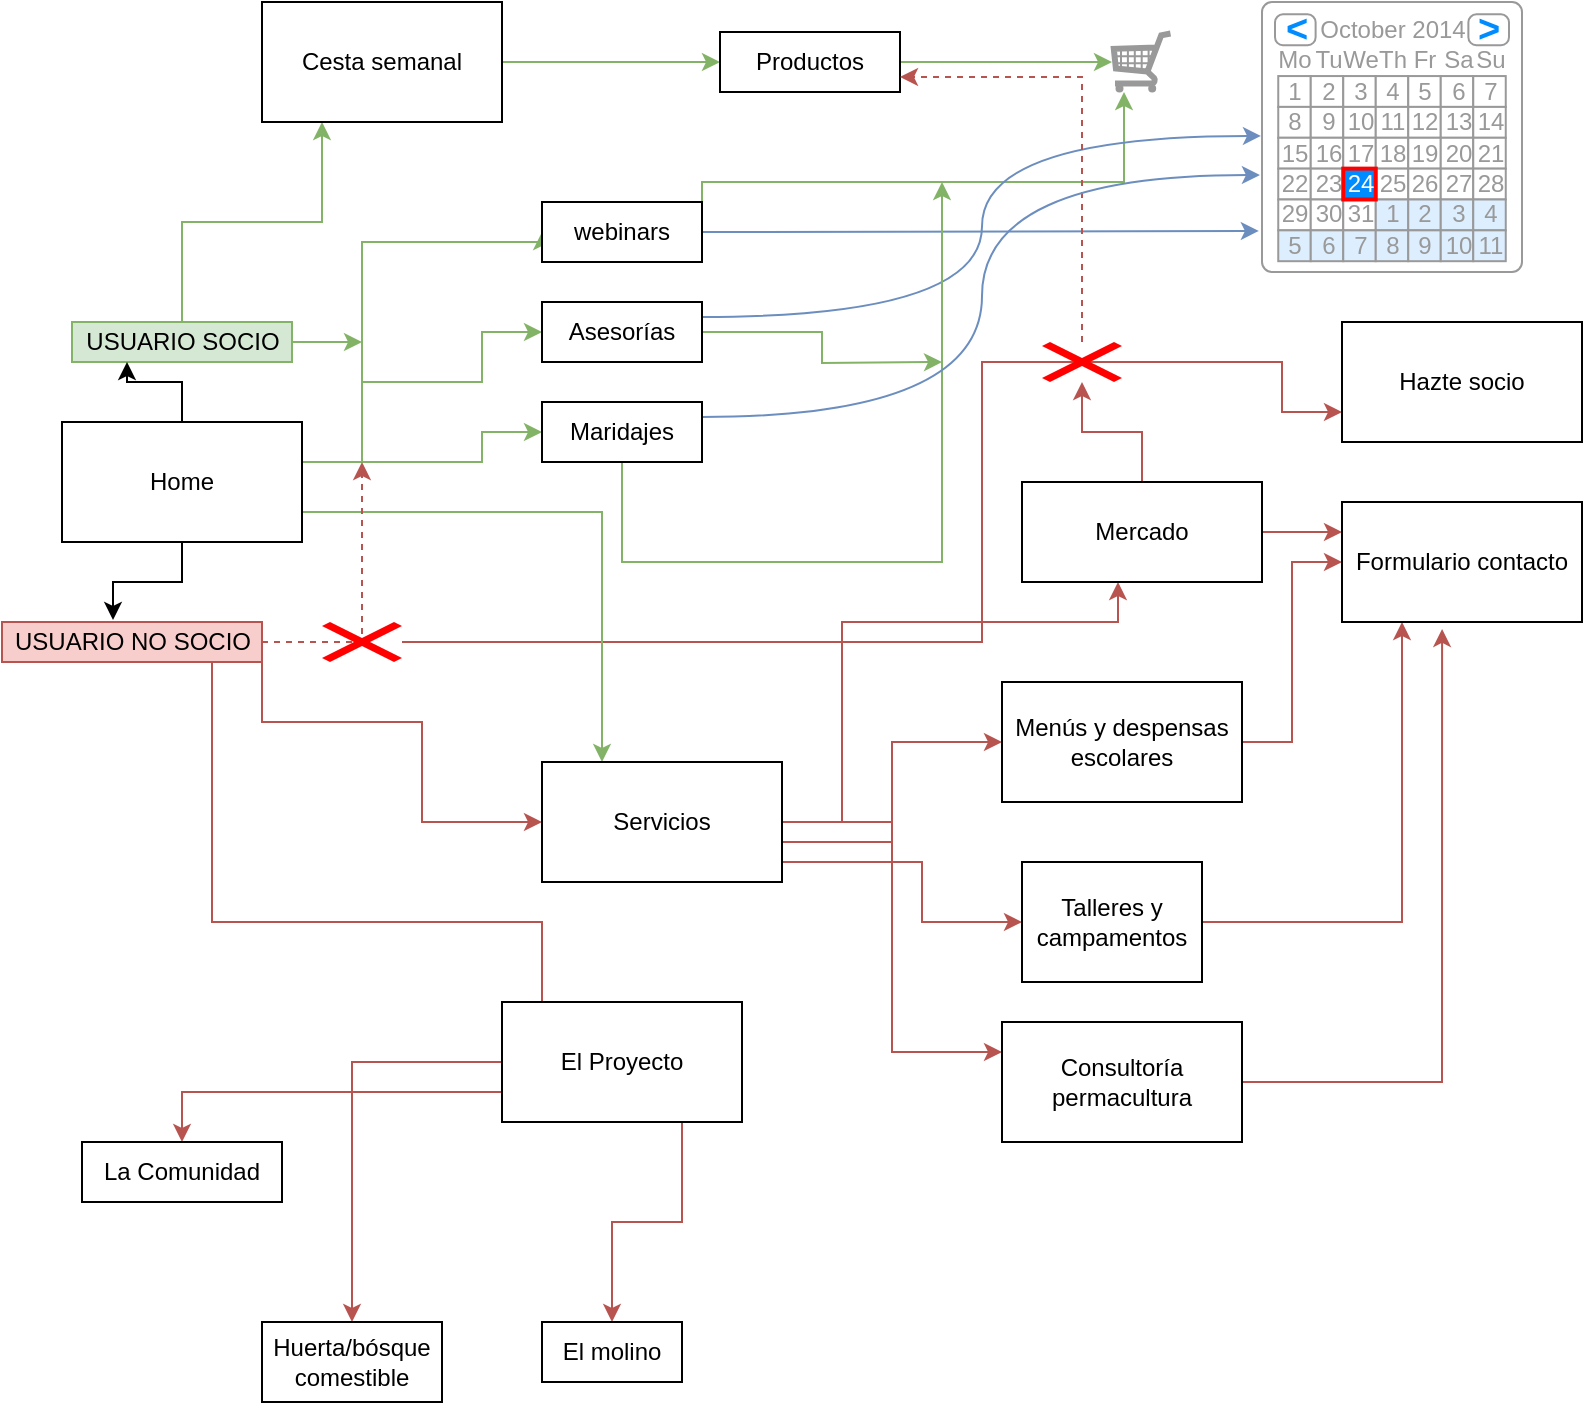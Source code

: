 <mxfile version="13.7.9" type="github">
  <diagram id="L02AoMZ-FtlAwHA16ISg" name="Page-1">
    <mxGraphModel dx="1422" dy="835" grid="1" gridSize="10" guides="1" tooltips="1" connect="1" arrows="1" fold="1" page="1" pageScale="1" pageWidth="827" pageHeight="1169" math="0" shadow="0">
      <root>
        <mxCell id="0" />
        <mxCell id="1" parent="0" />
        <mxCell id="3yHeGJEqTzaflIRRjii3-123" style="edgeStyle=orthogonalEdgeStyle;rounded=0;orthogonalLoop=1;jettySize=auto;html=1;entryX=0;entryY=0.75;entryDx=0;entryDy=0;fillColor=#f8cecc;strokeColor=#b85450;" edge="1" parent="1" source="3yHeGJEqTzaflIRRjii3-122" target="3yHeGJEqTzaflIRRjii3-61">
          <mxGeometry relative="1" as="geometry">
            <Array as="points">
              <mxPoint x="500" y="350" />
              <mxPoint x="500" y="210" />
              <mxPoint x="650" y="210" />
              <mxPoint x="650" y="235" />
            </Array>
          </mxGeometry>
        </mxCell>
        <mxCell id="3yHeGJEqTzaflIRRjii3-2" style="edgeStyle=orthogonalEdgeStyle;rounded=0;orthogonalLoop=1;jettySize=auto;html=1;entryX=0.25;entryY=1;entryDx=0;entryDy=0;fillColor=#d5e8d4;strokeColor=#82b366;" edge="1" parent="1" source="3yHeGJEqTzaflIRRjii3-4" target="3yHeGJEqTzaflIRRjii3-3">
          <mxGeometry relative="1" as="geometry">
            <mxPoint x="210" y="270" as="targetPoint" />
          </mxGeometry>
        </mxCell>
        <mxCell id="3yHeGJEqTzaflIRRjii3-7" style="edgeStyle=orthogonalEdgeStyle;rounded=0;orthogonalLoop=1;jettySize=auto;html=1;exitX=0.5;exitY=1;exitDx=0;exitDy=0;entryX=0.427;entryY=-0.05;entryDx=0;entryDy=0;entryPerimeter=0;" edge="1" parent="1" source="3yHeGJEqTzaflIRRjii3-1" target="3yHeGJEqTzaflIRRjii3-6">
          <mxGeometry relative="1" as="geometry" />
        </mxCell>
        <mxCell id="3yHeGJEqTzaflIRRjii3-21" style="edgeStyle=orthogonalEdgeStyle;rounded=0;orthogonalLoop=1;jettySize=auto;html=1;exitX=1;exitY=0;exitDx=0;exitDy=0;entryX=0;entryY=0.5;entryDx=0;entryDy=0;fillColor=#d5e8d4;strokeColor=#82b366;" edge="1" parent="1" source="3yHeGJEqTzaflIRRjii3-1" target="3yHeGJEqTzaflIRRjii3-13">
          <mxGeometry relative="1" as="geometry">
            <Array as="points">
              <mxPoint x="160" y="260" />
              <mxPoint x="190" y="260" />
              <mxPoint x="190" y="150" />
            </Array>
          </mxGeometry>
        </mxCell>
        <mxCell id="3yHeGJEqTzaflIRRjii3-22" style="edgeStyle=orthogonalEdgeStyle;rounded=0;orthogonalLoop=1;jettySize=auto;html=1;exitX=1;exitY=0.5;exitDx=0;exitDy=0;entryX=0;entryY=0.5;entryDx=0;entryDy=0;fillColor=#d5e8d4;strokeColor=#82b366;" edge="1" parent="1" source="3yHeGJEqTzaflIRRjii3-1" target="3yHeGJEqTzaflIRRjii3-14">
          <mxGeometry relative="1" as="geometry">
            <Array as="points">
              <mxPoint x="160" y="260" />
              <mxPoint x="190" y="260" />
              <mxPoint x="190" y="220" />
              <mxPoint x="250" y="220" />
              <mxPoint x="250" y="195" />
            </Array>
          </mxGeometry>
        </mxCell>
        <mxCell id="3yHeGJEqTzaflIRRjii3-27" style="edgeStyle=orthogonalEdgeStyle;rounded=0;orthogonalLoop=1;jettySize=auto;html=1;exitX=1;exitY=0.5;exitDx=0;exitDy=0;entryX=0;entryY=0.5;entryDx=0;entryDy=0;fillColor=#d5e8d4;strokeColor=#82b366;" edge="1" parent="1" source="3yHeGJEqTzaflIRRjii3-1" target="3yHeGJEqTzaflIRRjii3-26">
          <mxGeometry relative="1" as="geometry">
            <Array as="points">
              <mxPoint x="160" y="260" />
              <mxPoint x="250" y="260" />
              <mxPoint x="250" y="245" />
            </Array>
          </mxGeometry>
        </mxCell>
        <mxCell id="3yHeGJEqTzaflIRRjii3-132" style="edgeStyle=orthogonalEdgeStyle;rounded=0;orthogonalLoop=1;jettySize=auto;html=1;exitX=1;exitY=0.75;exitDx=0;exitDy=0;entryX=0.25;entryY=0;entryDx=0;entryDy=0;fillColor=#d5e8d4;strokeColor=#82b366;" edge="1" parent="1" source="3yHeGJEqTzaflIRRjii3-1" target="3yHeGJEqTzaflIRRjii3-12">
          <mxGeometry relative="1" as="geometry" />
        </mxCell>
        <mxCell id="3yHeGJEqTzaflIRRjii3-1" value="Home" style="rounded=0;whiteSpace=wrap;html=1;" vertex="1" parent="1">
          <mxGeometry x="40" y="240" width="120" height="60" as="geometry" />
        </mxCell>
        <mxCell id="3yHeGJEqTzaflIRRjii3-10" style="edgeStyle=orthogonalEdgeStyle;rounded=0;orthogonalLoop=1;jettySize=auto;html=1;exitX=1;exitY=0.5;exitDx=0;exitDy=0;fillColor=#d5e8d4;strokeColor=#82b366;" edge="1" parent="1" source="3yHeGJEqTzaflIRRjii3-3" target="3yHeGJEqTzaflIRRjii3-11">
          <mxGeometry relative="1" as="geometry">
            <mxPoint x="310" y="60" as="targetPoint" />
          </mxGeometry>
        </mxCell>
        <mxCell id="3yHeGJEqTzaflIRRjii3-3" value="Cesta semanal" style="rounded=0;whiteSpace=wrap;html=1;" vertex="1" parent="1">
          <mxGeometry x="140" y="30" width="120" height="60" as="geometry" />
        </mxCell>
        <mxCell id="3yHeGJEqTzaflIRRjii3-42" style="edgeStyle=orthogonalEdgeStyle;rounded=0;orthogonalLoop=1;jettySize=auto;html=1;fillColor=#d5e8d4;strokeColor=#82b366;" edge="1" parent="1" source="3yHeGJEqTzaflIRRjii3-4">
          <mxGeometry relative="1" as="geometry">
            <mxPoint x="190" y="200" as="targetPoint" />
          </mxGeometry>
        </mxCell>
        <mxCell id="3yHeGJEqTzaflIRRjii3-4" value="USUARIO SOCIO" style="text;html=1;resizable=0;autosize=1;align=center;verticalAlign=middle;points=[];fillColor=#d5e8d4;strokeColor=#82b366;rounded=0;" vertex="1" parent="1">
          <mxGeometry x="45" y="190" width="110" height="20" as="geometry" />
        </mxCell>
        <mxCell id="3yHeGJEqTzaflIRRjii3-5" style="edgeStyle=orthogonalEdgeStyle;rounded=0;orthogonalLoop=1;jettySize=auto;html=1;entryX=0.25;entryY=1;entryDx=0;entryDy=0;" edge="1" parent="1" source="3yHeGJEqTzaflIRRjii3-1" target="3yHeGJEqTzaflIRRjii3-4">
          <mxGeometry relative="1" as="geometry">
            <mxPoint x="170" y="90" as="targetPoint" />
            <mxPoint x="100" y="240" as="sourcePoint" />
          </mxGeometry>
        </mxCell>
        <mxCell id="3yHeGJEqTzaflIRRjii3-16" style="edgeStyle=orthogonalEdgeStyle;rounded=0;orthogonalLoop=1;jettySize=auto;html=1;entryX=0;entryY=0.5;entryDx=0;entryDy=0;fillColor=#f8cecc;strokeColor=#b85450;" edge="1" parent="1" source="3yHeGJEqTzaflIRRjii3-6" target="3yHeGJEqTzaflIRRjii3-12">
          <mxGeometry relative="1" as="geometry">
            <Array as="points">
              <mxPoint x="140" y="390" />
              <mxPoint x="220" y="390" />
              <mxPoint x="220" y="440" />
            </Array>
          </mxGeometry>
        </mxCell>
        <mxCell id="3yHeGJEqTzaflIRRjii3-17" style="edgeStyle=orthogonalEdgeStyle;rounded=0;orthogonalLoop=1;jettySize=auto;html=1;entryX=0;entryY=0.5;entryDx=0;entryDy=0;fillColor=#f8cecc;strokeColor=#b85450;" edge="1" parent="1" source="3yHeGJEqTzaflIRRjii3-6" target="3yHeGJEqTzaflIRRjii3-15">
          <mxGeometry relative="1" as="geometry">
            <Array as="points">
              <mxPoint x="115" y="490" />
              <mxPoint x="280" y="490" />
              <mxPoint x="280" y="560" />
            </Array>
          </mxGeometry>
        </mxCell>
        <mxCell id="3yHeGJEqTzaflIRRjii3-121" style="edgeStyle=orthogonalEdgeStyle;rounded=0;orthogonalLoop=1;jettySize=auto;html=1;fillColor=#f8cecc;strokeColor=#b85450;dashed=1;" edge="1" parent="1" source="3yHeGJEqTzaflIRRjii3-6">
          <mxGeometry relative="1" as="geometry">
            <mxPoint x="190" y="260" as="targetPoint" />
            <Array as="points">
              <mxPoint x="190" y="350" />
            </Array>
          </mxGeometry>
        </mxCell>
        <mxCell id="3yHeGJEqTzaflIRRjii3-6" value="USUARIO NO SOCIO" style="text;html=1;resizable=0;autosize=1;align=center;verticalAlign=middle;points=[];fillColor=#f8cecc;strokeColor=#b85450;rounded=0;" vertex="1" parent="1">
          <mxGeometry x="10" y="340" width="130" height="20" as="geometry" />
        </mxCell>
        <mxCell id="3yHeGJEqTzaflIRRjii3-57" style="edgeStyle=orthogonalEdgeStyle;rounded=0;orthogonalLoop=1;jettySize=auto;html=1;exitX=1;exitY=0.5;exitDx=0;exitDy=0;fillColor=#d5e8d4;strokeColor=#82b366;" edge="1" parent="1" source="3yHeGJEqTzaflIRRjii3-11" target="3yHeGJEqTzaflIRRjii3-56">
          <mxGeometry relative="1" as="geometry" />
        </mxCell>
        <mxCell id="3yHeGJEqTzaflIRRjii3-11" value="Productos" style="rounded=0;whiteSpace=wrap;html=1;" vertex="1" parent="1">
          <mxGeometry x="369" y="45" width="90" height="30" as="geometry" />
        </mxCell>
        <mxCell id="3yHeGJEqTzaflIRRjii3-25" style="edgeStyle=orthogonalEdgeStyle;rounded=0;orthogonalLoop=1;jettySize=auto;html=1;exitX=0.75;exitY=0;exitDx=0;exitDy=0;fillColor=#f8cecc;strokeColor=#b85450;entryX=0.4;entryY=1;entryDx=0;entryDy=0;entryPerimeter=0;" edge="1" parent="1" source="3yHeGJEqTzaflIRRjii3-12" target="3yHeGJEqTzaflIRRjii3-23">
          <mxGeometry relative="1" as="geometry">
            <mxPoint x="570" y="340" as="targetPoint" />
            <Array as="points">
              <mxPoint x="370" y="440" />
              <mxPoint x="430" y="440" />
              <mxPoint x="430" y="340" />
              <mxPoint x="568" y="340" />
            </Array>
          </mxGeometry>
        </mxCell>
        <mxCell id="3yHeGJEqTzaflIRRjii3-30" style="edgeStyle=orthogonalEdgeStyle;rounded=0;orthogonalLoop=1;jettySize=auto;html=1;exitX=1;exitY=0.5;exitDx=0;exitDy=0;entryX=0;entryY=0.5;entryDx=0;entryDy=0;fillColor=#f8cecc;strokeColor=#b85450;" edge="1" parent="1" source="3yHeGJEqTzaflIRRjii3-12" target="3yHeGJEqTzaflIRRjii3-29">
          <mxGeometry relative="1" as="geometry">
            <Array as="points">
              <mxPoint x="390" y="450" />
              <mxPoint x="455" y="450" />
              <mxPoint x="455" y="400" />
            </Array>
          </mxGeometry>
        </mxCell>
        <mxCell id="3yHeGJEqTzaflIRRjii3-32" style="edgeStyle=orthogonalEdgeStyle;rounded=0;orthogonalLoop=1;jettySize=auto;html=1;exitX=1;exitY=0.75;exitDx=0;exitDy=0;entryX=0;entryY=0.5;entryDx=0;entryDy=0;fillColor=#f8cecc;strokeColor=#b85450;" edge="1" parent="1" source="3yHeGJEqTzaflIRRjii3-12" target="3yHeGJEqTzaflIRRjii3-31">
          <mxGeometry relative="1" as="geometry">
            <Array as="points">
              <mxPoint x="390" y="460" />
              <mxPoint x="470" y="460" />
              <mxPoint x="470" y="500" />
            </Array>
          </mxGeometry>
        </mxCell>
        <mxCell id="3yHeGJEqTzaflIRRjii3-35" style="edgeStyle=orthogonalEdgeStyle;rounded=0;orthogonalLoop=1;jettySize=auto;html=1;exitX=1;exitY=0.5;exitDx=0;exitDy=0;entryX=0;entryY=0.25;entryDx=0;entryDy=0;fillColor=#f8cecc;strokeColor=#b85450;" edge="1" parent="1" source="3yHeGJEqTzaflIRRjii3-12" target="3yHeGJEqTzaflIRRjii3-33">
          <mxGeometry relative="1" as="geometry">
            <mxPoint x="518" y="470" as="targetPoint" />
            <mxPoint x="398" y="470" as="sourcePoint" />
          </mxGeometry>
        </mxCell>
        <mxCell id="3yHeGJEqTzaflIRRjii3-12" value="Servicios" style="rounded=0;whiteSpace=wrap;html=1;" vertex="1" parent="1">
          <mxGeometry x="280" y="410" width="120" height="60" as="geometry" />
        </mxCell>
        <mxCell id="3yHeGJEqTzaflIRRjii3-58" style="edgeStyle=orthogonalEdgeStyle;rounded=0;orthogonalLoop=1;jettySize=auto;html=1;exitX=1;exitY=0.5;exitDx=0;exitDy=0;entryX=0.2;entryY=1;entryDx=0;entryDy=0;entryPerimeter=0;fillColor=#d5e8d4;strokeColor=#82b366;" edge="1" parent="1" source="3yHeGJEqTzaflIRRjii3-13" target="3yHeGJEqTzaflIRRjii3-56">
          <mxGeometry relative="1" as="geometry">
            <mxPoint x="540" y="70" as="targetPoint" />
            <Array as="points">
              <mxPoint x="400" y="120" />
              <mxPoint x="590" y="120" />
            </Array>
          </mxGeometry>
        </mxCell>
        <mxCell id="3yHeGJEqTzaflIRRjii3-128" style="edgeStyle=orthogonalEdgeStyle;curved=1;rounded=0;orthogonalLoop=1;jettySize=auto;html=1;exitX=1;exitY=0.5;exitDx=0;exitDy=0;entryX=-0.012;entryY=0.848;entryDx=0;entryDy=0;entryPerimeter=0;fillColor=#dae8fc;strokeColor=#6c8ebf;" edge="1" parent="1" source="3yHeGJEqTzaflIRRjii3-13" target="3yHeGJEqTzaflIRRjii3-62">
          <mxGeometry relative="1" as="geometry" />
        </mxCell>
        <mxCell id="3yHeGJEqTzaflIRRjii3-13" value="webinars" style="rounded=0;whiteSpace=wrap;html=1;" vertex="1" parent="1">
          <mxGeometry x="280" y="130" width="80" height="30" as="geometry" />
        </mxCell>
        <mxCell id="3yHeGJEqTzaflIRRjii3-120" style="edgeStyle=orthogonalEdgeStyle;rounded=0;orthogonalLoop=1;jettySize=auto;html=1;exitX=1;exitY=0.5;exitDx=0;exitDy=0;fillColor=#d5e8d4;strokeColor=#82b366;" edge="1" parent="1" source="3yHeGJEqTzaflIRRjii3-14">
          <mxGeometry relative="1" as="geometry">
            <mxPoint x="480" y="210" as="targetPoint" />
          </mxGeometry>
        </mxCell>
        <mxCell id="3yHeGJEqTzaflIRRjii3-129" style="edgeStyle=orthogonalEdgeStyle;curved=1;rounded=0;orthogonalLoop=1;jettySize=auto;html=1;exitX=1;exitY=0.25;exitDx=0;exitDy=0;entryX=-0.004;entryY=0.496;entryDx=0;entryDy=0;entryPerimeter=0;fillColor=#dae8fc;strokeColor=#6c8ebf;" edge="1" parent="1" source="3yHeGJEqTzaflIRRjii3-14" target="3yHeGJEqTzaflIRRjii3-62">
          <mxGeometry relative="1" as="geometry" />
        </mxCell>
        <mxCell id="3yHeGJEqTzaflIRRjii3-14" value="Asesorías" style="rounded=0;whiteSpace=wrap;html=1;" vertex="1" parent="1">
          <mxGeometry x="280" y="180" width="80" height="30" as="geometry" />
        </mxCell>
        <mxCell id="3yHeGJEqTzaflIRRjii3-37" style="edgeStyle=orthogonalEdgeStyle;rounded=0;orthogonalLoop=1;jettySize=auto;html=1;exitX=0;exitY=0.75;exitDx=0;exitDy=0;entryX=0.5;entryY=0;entryDx=0;entryDy=0;fillColor=#f8cecc;strokeColor=#b85450;" edge="1" parent="1" source="3yHeGJEqTzaflIRRjii3-15" target="3yHeGJEqTzaflIRRjii3-36">
          <mxGeometry relative="1" as="geometry" />
        </mxCell>
        <mxCell id="3yHeGJEqTzaflIRRjii3-39" style="edgeStyle=orthogonalEdgeStyle;rounded=0;orthogonalLoop=1;jettySize=auto;html=1;fillColor=#f8cecc;strokeColor=#b85450;" edge="1" parent="1" source="3yHeGJEqTzaflIRRjii3-15" target="3yHeGJEqTzaflIRRjii3-38">
          <mxGeometry relative="1" as="geometry" />
        </mxCell>
        <mxCell id="3yHeGJEqTzaflIRRjii3-41" style="edgeStyle=orthogonalEdgeStyle;rounded=0;orthogonalLoop=1;jettySize=auto;html=1;exitX=0.75;exitY=1;exitDx=0;exitDy=0;entryX=0.5;entryY=0;entryDx=0;entryDy=0;fillColor=#f8cecc;strokeColor=#b85450;" edge="1" parent="1" source="3yHeGJEqTzaflIRRjii3-15" target="3yHeGJEqTzaflIRRjii3-40">
          <mxGeometry relative="1" as="geometry" />
        </mxCell>
        <mxCell id="3yHeGJEqTzaflIRRjii3-15" value="El Proyecto" style="rounded=0;whiteSpace=wrap;html=1;" vertex="1" parent="1">
          <mxGeometry x="260" y="530" width="120" height="60" as="geometry" />
        </mxCell>
        <mxCell id="3yHeGJEqTzaflIRRjii3-24" style="edgeStyle=orthogonalEdgeStyle;rounded=0;orthogonalLoop=1;jettySize=auto;html=1;exitX=0.5;exitY=0;exitDx=0;exitDy=0;entryX=1;entryY=0.75;entryDx=0;entryDy=0;fillColor=#f8cecc;strokeColor=#b85450;dashed=1;" edge="1" parent="1" source="3yHeGJEqTzaflIRRjii3-115" target="3yHeGJEqTzaflIRRjii3-11">
          <mxGeometry relative="1" as="geometry">
            <mxPoint x="560" y="140" as="targetPoint" />
            <Array as="points" />
          </mxGeometry>
        </mxCell>
        <mxCell id="3yHeGJEqTzaflIRRjii3-44" style="edgeStyle=orthogonalEdgeStyle;rounded=0;orthogonalLoop=1;jettySize=auto;html=1;exitX=1;exitY=0.5;exitDx=0;exitDy=0;entryX=0;entryY=0.25;entryDx=0;entryDy=0;fillColor=#f8cecc;strokeColor=#b85450;" edge="1" parent="1" source="3yHeGJEqTzaflIRRjii3-23" target="3yHeGJEqTzaflIRRjii3-43">
          <mxGeometry relative="1" as="geometry" />
        </mxCell>
        <mxCell id="3yHeGJEqTzaflIRRjii3-118" style="edgeStyle=orthogonalEdgeStyle;rounded=0;orthogonalLoop=1;jettySize=auto;html=1;fillColor=#f8cecc;strokeColor=#b85450;" edge="1" parent="1" source="3yHeGJEqTzaflIRRjii3-23" target="3yHeGJEqTzaflIRRjii3-115">
          <mxGeometry relative="1" as="geometry" />
        </mxCell>
        <mxCell id="3yHeGJEqTzaflIRRjii3-23" value="Mercado" style="rounded=0;whiteSpace=wrap;html=1;" vertex="1" parent="1">
          <mxGeometry x="520" y="270" width="120" height="50" as="geometry" />
        </mxCell>
        <mxCell id="3yHeGJEqTzaflIRRjii3-119" style="edgeStyle=orthogonalEdgeStyle;rounded=0;orthogonalLoop=1;jettySize=auto;html=1;fillColor=#d5e8d4;strokeColor=#82b366;" edge="1" parent="1" source="3yHeGJEqTzaflIRRjii3-26">
          <mxGeometry relative="1" as="geometry">
            <mxPoint x="480" y="120" as="targetPoint" />
            <Array as="points">
              <mxPoint x="480" y="310" />
            </Array>
          </mxGeometry>
        </mxCell>
        <mxCell id="3yHeGJEqTzaflIRRjii3-130" style="edgeStyle=orthogonalEdgeStyle;curved=1;rounded=0;orthogonalLoop=1;jettySize=auto;html=1;exitX=1;exitY=0.25;exitDx=0;exitDy=0;entryX=-0.008;entryY=0.641;entryDx=0;entryDy=0;entryPerimeter=0;fillColor=#dae8fc;strokeColor=#6c8ebf;" edge="1" parent="1" source="3yHeGJEqTzaflIRRjii3-26" target="3yHeGJEqTzaflIRRjii3-62">
          <mxGeometry relative="1" as="geometry" />
        </mxCell>
        <mxCell id="3yHeGJEqTzaflIRRjii3-26" value="Maridajes" style="rounded=0;whiteSpace=wrap;html=1;" vertex="1" parent="1">
          <mxGeometry x="280" y="230" width="80" height="30" as="geometry" />
        </mxCell>
        <mxCell id="3yHeGJEqTzaflIRRjii3-45" style="edgeStyle=orthogonalEdgeStyle;rounded=0;orthogonalLoop=1;jettySize=auto;html=1;exitX=1;exitY=0.5;exitDx=0;exitDy=0;entryX=0;entryY=0.5;entryDx=0;entryDy=0;fillColor=#f8cecc;strokeColor=#b85450;" edge="1" parent="1" source="3yHeGJEqTzaflIRRjii3-29" target="3yHeGJEqTzaflIRRjii3-43">
          <mxGeometry relative="1" as="geometry" />
        </mxCell>
        <mxCell id="3yHeGJEqTzaflIRRjii3-29" value="Menús y despensas escolares" style="rounded=0;whiteSpace=wrap;html=1;" vertex="1" parent="1">
          <mxGeometry x="510" y="370" width="120" height="60" as="geometry" />
        </mxCell>
        <mxCell id="3yHeGJEqTzaflIRRjii3-46" style="edgeStyle=orthogonalEdgeStyle;rounded=0;orthogonalLoop=1;jettySize=auto;html=1;exitX=1;exitY=0.5;exitDx=0;exitDy=0;entryX=0.25;entryY=1;entryDx=0;entryDy=0;fillColor=#f8cecc;strokeColor=#b85450;" edge="1" parent="1" source="3yHeGJEqTzaflIRRjii3-31" target="3yHeGJEqTzaflIRRjii3-43">
          <mxGeometry relative="1" as="geometry" />
        </mxCell>
        <mxCell id="3yHeGJEqTzaflIRRjii3-31" value="Talleres y campamentos" style="rounded=0;whiteSpace=wrap;html=1;" vertex="1" parent="1">
          <mxGeometry x="520" y="460" width="90" height="60" as="geometry" />
        </mxCell>
        <mxCell id="3yHeGJEqTzaflIRRjii3-47" style="edgeStyle=orthogonalEdgeStyle;rounded=0;orthogonalLoop=1;jettySize=auto;html=1;entryX=0.417;entryY=1.058;entryDx=0;entryDy=0;entryPerimeter=0;fillColor=#f8cecc;strokeColor=#b85450;" edge="1" parent="1" source="3yHeGJEqTzaflIRRjii3-33" target="3yHeGJEqTzaflIRRjii3-43">
          <mxGeometry relative="1" as="geometry" />
        </mxCell>
        <mxCell id="3yHeGJEqTzaflIRRjii3-33" value="Consultoría permacultura" style="rounded=0;whiteSpace=wrap;html=1;" vertex="1" parent="1">
          <mxGeometry x="510" y="540" width="120" height="60" as="geometry" />
        </mxCell>
        <mxCell id="3yHeGJEqTzaflIRRjii3-36" value="La Comunidad" style="rounded=0;whiteSpace=wrap;html=1;" vertex="1" parent="1">
          <mxGeometry x="50" y="600" width="100" height="30" as="geometry" />
        </mxCell>
        <mxCell id="3yHeGJEqTzaflIRRjii3-38" value="Huerta/bósque comestible" style="rounded=0;whiteSpace=wrap;html=1;" vertex="1" parent="1">
          <mxGeometry x="140" y="690" width="90" height="40" as="geometry" />
        </mxCell>
        <mxCell id="3yHeGJEqTzaflIRRjii3-40" value="El molino" style="rounded=0;whiteSpace=wrap;html=1;" vertex="1" parent="1">
          <mxGeometry x="280" y="690" width="70" height="30" as="geometry" />
        </mxCell>
        <mxCell id="3yHeGJEqTzaflIRRjii3-43" value="Formulario contacto" style="rounded=0;whiteSpace=wrap;html=1;" vertex="1" parent="1">
          <mxGeometry x="680" y="280" width="120" height="60" as="geometry" />
        </mxCell>
        <mxCell id="3yHeGJEqTzaflIRRjii3-56" value="" style="verticalLabelPosition=bottom;shadow=0;dashed=0;align=center;html=1;verticalAlign=top;strokeWidth=1;shape=mxgraph.mockup.misc.shoppingCart;strokeColor=#999999;" vertex="1" parent="1">
          <mxGeometry x="565" y="45" width="30" height="30" as="geometry" />
        </mxCell>
        <mxCell id="3yHeGJEqTzaflIRRjii3-61" value="Hazte socio" style="rounded=0;whiteSpace=wrap;html=1;" vertex="1" parent="1">
          <mxGeometry x="680" y="190" width="120" height="60" as="geometry" />
        </mxCell>
        <mxCell id="3yHeGJEqTzaflIRRjii3-62" value="" style="strokeWidth=1;shadow=0;dashed=0;align=center;html=1;shape=mxgraph.mockup.forms.rrect;rSize=5;strokeColor=#999999;fillColor=#ffffff;" vertex="1" parent="1">
          <mxGeometry x="640" y="30" width="130" height="135" as="geometry" />
        </mxCell>
        <mxCell id="3yHeGJEqTzaflIRRjii3-63" value="October 2014" style="strokeWidth=1;shadow=0;dashed=0;align=center;html=1;shape=mxgraph.mockup.forms.anchor;fontColor=#999999;" vertex="1" parent="3yHeGJEqTzaflIRRjii3-62">
          <mxGeometry x="24.375" y="6.171" width="81.25" height="15.429" as="geometry" />
        </mxCell>
        <mxCell id="3yHeGJEqTzaflIRRjii3-64" value="&lt;" style="strokeWidth=1;shadow=0;dashed=0;align=center;html=1;shape=mxgraph.mockup.forms.rrect;rSize=4;strokeColor=#999999;fontColor=#008cff;fontSize=19;fontStyle=1;" vertex="1" parent="3yHeGJEqTzaflIRRjii3-62">
          <mxGeometry x="6.5" y="6.171" width="20.312" height="15.429" as="geometry" />
        </mxCell>
        <mxCell id="3yHeGJEqTzaflIRRjii3-65" value="&gt;" style="strokeWidth=1;shadow=0;dashed=0;align=center;html=1;shape=mxgraph.mockup.forms.rrect;rSize=4;strokeColor=#999999;fontColor=#008cff;fontSize=19;fontStyle=1;" vertex="1" parent="3yHeGJEqTzaflIRRjii3-62">
          <mxGeometry x="103.188" y="6.171" width="20.312" height="15.429" as="geometry" />
        </mxCell>
        <mxCell id="3yHeGJEqTzaflIRRjii3-66" value="Mo" style="strokeWidth=1;shadow=0;dashed=0;align=center;html=1;shape=mxgraph.mockup.forms.anchor;fontColor=#999999;" vertex="1" parent="3yHeGJEqTzaflIRRjii3-62">
          <mxGeometry x="8.125" y="21.6" width="16.25" height="15.429" as="geometry" />
        </mxCell>
        <mxCell id="3yHeGJEqTzaflIRRjii3-67" value="Tu" style="strokeWidth=1;shadow=0;dashed=0;align=center;html=1;shape=mxgraph.mockup.forms.anchor;fontColor=#999999;" vertex="1" parent="3yHeGJEqTzaflIRRjii3-62">
          <mxGeometry x="24.375" y="21.6" width="16.25" height="15.429" as="geometry" />
        </mxCell>
        <mxCell id="3yHeGJEqTzaflIRRjii3-68" value="We" style="strokeWidth=1;shadow=0;dashed=0;align=center;html=1;shape=mxgraph.mockup.forms.anchor;fontColor=#999999;" vertex="1" parent="3yHeGJEqTzaflIRRjii3-62">
          <mxGeometry x="40.625" y="21.6" width="16.25" height="15.429" as="geometry" />
        </mxCell>
        <mxCell id="3yHeGJEqTzaflIRRjii3-69" value="Th" style="strokeWidth=1;shadow=0;dashed=0;align=center;html=1;shape=mxgraph.mockup.forms.anchor;fontColor=#999999;" vertex="1" parent="3yHeGJEqTzaflIRRjii3-62">
          <mxGeometry x="56.875" y="21.6" width="16.25" height="15.429" as="geometry" />
        </mxCell>
        <mxCell id="3yHeGJEqTzaflIRRjii3-70" value="Fr" style="strokeWidth=1;shadow=0;dashed=0;align=center;html=1;shape=mxgraph.mockup.forms.anchor;fontColor=#999999;" vertex="1" parent="3yHeGJEqTzaflIRRjii3-62">
          <mxGeometry x="73.125" y="21.6" width="16.25" height="15.429" as="geometry" />
        </mxCell>
        <mxCell id="3yHeGJEqTzaflIRRjii3-71" value="Sa" style="strokeWidth=1;shadow=0;dashed=0;align=center;html=1;shape=mxgraph.mockup.forms.anchor;fontColor=#999999;" vertex="1" parent="3yHeGJEqTzaflIRRjii3-62">
          <mxGeometry x="89.375" y="21.6" width="16.25" height="15.429" as="geometry" />
        </mxCell>
        <mxCell id="3yHeGJEqTzaflIRRjii3-72" value="Su" style="strokeWidth=1;shadow=0;dashed=0;align=center;html=1;shape=mxgraph.mockup.forms.anchor;fontColor=#999999;" vertex="1" parent="3yHeGJEqTzaflIRRjii3-62">
          <mxGeometry x="105.625" y="21.6" width="16.25" height="15.429" as="geometry" />
        </mxCell>
        <mxCell id="3yHeGJEqTzaflIRRjii3-73" value="1" style="strokeWidth=1;shadow=0;dashed=0;align=center;html=1;shape=mxgraph.mockup.forms.rrect;rSize=0;strokeColor=#999999;fontColor=#999999;" vertex="1" parent="3yHeGJEqTzaflIRRjii3-62">
          <mxGeometry x="8.125" y="37.029" width="16.25" height="15.429" as="geometry" />
        </mxCell>
        <mxCell id="3yHeGJEqTzaflIRRjii3-74" value="2" style="strokeWidth=1;shadow=0;dashed=0;align=center;html=1;shape=mxgraph.mockup.forms.rrect;rSize=0;strokeColor=#999999;fontColor=#999999;" vertex="1" parent="3yHeGJEqTzaflIRRjii3-62">
          <mxGeometry x="24.375" y="37.029" width="16.25" height="15.429" as="geometry" />
        </mxCell>
        <mxCell id="3yHeGJEqTzaflIRRjii3-75" value="3" style="strokeWidth=1;shadow=0;dashed=0;align=center;html=1;shape=mxgraph.mockup.forms.rrect;rSize=0;strokeColor=#999999;fontColor=#999999;" vertex="1" parent="3yHeGJEqTzaflIRRjii3-62">
          <mxGeometry x="40.625" y="37.029" width="16.25" height="15.429" as="geometry" />
        </mxCell>
        <mxCell id="3yHeGJEqTzaflIRRjii3-76" value="4" style="strokeWidth=1;shadow=0;dashed=0;align=center;html=1;shape=mxgraph.mockup.forms.rrect;rSize=0;strokeColor=#999999;fontColor=#999999;" vertex="1" parent="3yHeGJEqTzaflIRRjii3-62">
          <mxGeometry x="56.875" y="37.029" width="16.25" height="15.429" as="geometry" />
        </mxCell>
        <mxCell id="3yHeGJEqTzaflIRRjii3-77" value="5" style="strokeWidth=1;shadow=0;dashed=0;align=center;html=1;shape=mxgraph.mockup.forms.rrect;rSize=0;strokeColor=#999999;fontColor=#999999;" vertex="1" parent="3yHeGJEqTzaflIRRjii3-62">
          <mxGeometry x="73.125" y="37.029" width="16.25" height="15.429" as="geometry" />
        </mxCell>
        <mxCell id="3yHeGJEqTzaflIRRjii3-78" value="6" style="strokeWidth=1;shadow=0;dashed=0;align=center;html=1;shape=mxgraph.mockup.forms.rrect;rSize=0;strokeColor=#999999;fontColor=#999999;" vertex="1" parent="3yHeGJEqTzaflIRRjii3-62">
          <mxGeometry x="89.375" y="37.029" width="16.25" height="15.429" as="geometry" />
        </mxCell>
        <mxCell id="3yHeGJEqTzaflIRRjii3-79" value="7" style="strokeWidth=1;shadow=0;dashed=0;align=center;html=1;shape=mxgraph.mockup.forms.rrect;rSize=0;strokeColor=#999999;fontColor=#999999;" vertex="1" parent="3yHeGJEqTzaflIRRjii3-62">
          <mxGeometry x="105.625" y="37.029" width="16.25" height="15.429" as="geometry" />
        </mxCell>
        <mxCell id="3yHeGJEqTzaflIRRjii3-80" value="8" style="strokeWidth=1;shadow=0;dashed=0;align=center;html=1;shape=mxgraph.mockup.forms.rrect;rSize=0;strokeColor=#999999;fontColor=#999999;" vertex="1" parent="3yHeGJEqTzaflIRRjii3-62">
          <mxGeometry x="8.125" y="52.457" width="16.25" height="15.429" as="geometry" />
        </mxCell>
        <mxCell id="3yHeGJEqTzaflIRRjii3-81" value="9" style="strokeWidth=1;shadow=0;dashed=0;align=center;html=1;shape=mxgraph.mockup.forms.rrect;rSize=0;strokeColor=#999999;fontColor=#999999;" vertex="1" parent="3yHeGJEqTzaflIRRjii3-62">
          <mxGeometry x="24.375" y="52.457" width="16.25" height="15.429" as="geometry" />
        </mxCell>
        <mxCell id="3yHeGJEqTzaflIRRjii3-82" value="10" style="strokeWidth=1;shadow=0;dashed=0;align=center;html=1;shape=mxgraph.mockup.forms.rrect;rSize=0;strokeColor=#999999;fontColor=#999999;" vertex="1" parent="3yHeGJEqTzaflIRRjii3-62">
          <mxGeometry x="40.625" y="52.457" width="16.25" height="15.429" as="geometry" />
        </mxCell>
        <mxCell id="3yHeGJEqTzaflIRRjii3-83" value="11" style="strokeWidth=1;shadow=0;dashed=0;align=center;html=1;shape=mxgraph.mockup.forms.rrect;rSize=0;strokeColor=#999999;fontColor=#999999;" vertex="1" parent="3yHeGJEqTzaflIRRjii3-62">
          <mxGeometry x="56.875" y="52.457" width="16.25" height="15.429" as="geometry" />
        </mxCell>
        <mxCell id="3yHeGJEqTzaflIRRjii3-84" value="12" style="strokeWidth=1;shadow=0;dashed=0;align=center;html=1;shape=mxgraph.mockup.forms.rrect;rSize=0;strokeColor=#999999;fontColor=#999999;" vertex="1" parent="3yHeGJEqTzaflIRRjii3-62">
          <mxGeometry x="73.125" y="52.457" width="16.25" height="15.429" as="geometry" />
        </mxCell>
        <mxCell id="3yHeGJEqTzaflIRRjii3-85" value="13" style="strokeWidth=1;shadow=0;dashed=0;align=center;html=1;shape=mxgraph.mockup.forms.rrect;rSize=0;strokeColor=#999999;fontColor=#999999;" vertex="1" parent="3yHeGJEqTzaflIRRjii3-62">
          <mxGeometry x="89.375" y="52.457" width="16.25" height="15.429" as="geometry" />
        </mxCell>
        <mxCell id="3yHeGJEqTzaflIRRjii3-86" value="14" style="strokeWidth=1;shadow=0;dashed=0;align=center;html=1;shape=mxgraph.mockup.forms.rrect;rSize=0;strokeColor=#999999;fontColor=#999999;" vertex="1" parent="3yHeGJEqTzaflIRRjii3-62">
          <mxGeometry x="105.625" y="52.457" width="16.25" height="15.429" as="geometry" />
        </mxCell>
        <mxCell id="3yHeGJEqTzaflIRRjii3-87" value="15" style="strokeWidth=1;shadow=0;dashed=0;align=center;html=1;shape=mxgraph.mockup.forms.rrect;rSize=0;strokeColor=#999999;fontColor=#999999;" vertex="1" parent="3yHeGJEqTzaflIRRjii3-62">
          <mxGeometry x="8.125" y="67.886" width="16.25" height="15.429" as="geometry" />
        </mxCell>
        <mxCell id="3yHeGJEqTzaflIRRjii3-88" value="16" style="strokeWidth=1;shadow=0;dashed=0;align=center;html=1;shape=mxgraph.mockup.forms.rrect;rSize=0;strokeColor=#999999;fontColor=#999999;" vertex="1" parent="3yHeGJEqTzaflIRRjii3-62">
          <mxGeometry x="24.375" y="67.886" width="16.25" height="15.429" as="geometry" />
        </mxCell>
        <mxCell id="3yHeGJEqTzaflIRRjii3-89" value="17" style="strokeWidth=1;shadow=0;dashed=0;align=center;html=1;shape=mxgraph.mockup.forms.rrect;rSize=0;strokeColor=#999999;fontColor=#999999;" vertex="1" parent="3yHeGJEqTzaflIRRjii3-62">
          <mxGeometry x="40.625" y="67.886" width="16.25" height="15.429" as="geometry" />
        </mxCell>
        <mxCell id="3yHeGJEqTzaflIRRjii3-90" value="18" style="strokeWidth=1;shadow=0;dashed=0;align=center;html=1;shape=mxgraph.mockup.forms.rrect;rSize=0;strokeColor=#999999;fontColor=#999999;" vertex="1" parent="3yHeGJEqTzaflIRRjii3-62">
          <mxGeometry x="56.875" y="67.886" width="16.25" height="15.429" as="geometry" />
        </mxCell>
        <mxCell id="3yHeGJEqTzaflIRRjii3-91" value="19" style="strokeWidth=1;shadow=0;dashed=0;align=center;html=1;shape=mxgraph.mockup.forms.rrect;rSize=0;strokeColor=#999999;fontColor=#999999;" vertex="1" parent="3yHeGJEqTzaflIRRjii3-62">
          <mxGeometry x="73.125" y="67.886" width="16.25" height="15.429" as="geometry" />
        </mxCell>
        <mxCell id="3yHeGJEqTzaflIRRjii3-92" value="20" style="strokeWidth=1;shadow=0;dashed=0;align=center;html=1;shape=mxgraph.mockup.forms.rrect;rSize=0;strokeColor=#999999;fontColor=#999999;" vertex="1" parent="3yHeGJEqTzaflIRRjii3-62">
          <mxGeometry x="89.375" y="67.886" width="16.25" height="15.429" as="geometry" />
        </mxCell>
        <mxCell id="3yHeGJEqTzaflIRRjii3-93" value="21" style="strokeWidth=1;shadow=0;dashed=0;align=center;html=1;shape=mxgraph.mockup.forms.rrect;rSize=0;strokeColor=#999999;fontColor=#999999;" vertex="1" parent="3yHeGJEqTzaflIRRjii3-62">
          <mxGeometry x="105.625" y="67.886" width="16.25" height="15.429" as="geometry" />
        </mxCell>
        <mxCell id="3yHeGJEqTzaflIRRjii3-94" value="22" style="strokeWidth=1;shadow=0;dashed=0;align=center;html=1;shape=mxgraph.mockup.forms.rrect;rSize=0;strokeColor=#999999;fontColor=#999999;" vertex="1" parent="3yHeGJEqTzaflIRRjii3-62">
          <mxGeometry x="8.125" y="83.314" width="16.25" height="15.429" as="geometry" />
        </mxCell>
        <mxCell id="3yHeGJEqTzaflIRRjii3-95" value="23" style="strokeWidth=1;shadow=0;dashed=0;align=center;html=1;shape=mxgraph.mockup.forms.rrect;rSize=0;strokeColor=#999999;fontColor=#999999;" vertex="1" parent="3yHeGJEqTzaflIRRjii3-62">
          <mxGeometry x="24.375" y="83.314" width="16.25" height="15.429" as="geometry" />
        </mxCell>
        <mxCell id="3yHeGJEqTzaflIRRjii3-96" value="25" style="strokeWidth=1;shadow=0;dashed=0;align=center;html=1;shape=mxgraph.mockup.forms.rrect;rSize=0;strokeColor=#999999;fontColor=#999999;" vertex="1" parent="3yHeGJEqTzaflIRRjii3-62">
          <mxGeometry x="56.875" y="83.314" width="16.25" height="15.429" as="geometry" />
        </mxCell>
        <mxCell id="3yHeGJEqTzaflIRRjii3-97" value="26" style="strokeWidth=1;shadow=0;dashed=0;align=center;html=1;shape=mxgraph.mockup.forms.rrect;rSize=0;strokeColor=#999999;fontColor=#999999;" vertex="1" parent="3yHeGJEqTzaflIRRjii3-62">
          <mxGeometry x="73.125" y="83.314" width="16.25" height="15.429" as="geometry" />
        </mxCell>
        <mxCell id="3yHeGJEqTzaflIRRjii3-98" value="27" style="strokeWidth=1;shadow=0;dashed=0;align=center;html=1;shape=mxgraph.mockup.forms.rrect;rSize=0;strokeColor=#999999;fontColor=#999999;" vertex="1" parent="3yHeGJEqTzaflIRRjii3-62">
          <mxGeometry x="89.375" y="83.314" width="16.25" height="15.429" as="geometry" />
        </mxCell>
        <mxCell id="3yHeGJEqTzaflIRRjii3-99" value="28" style="strokeWidth=1;shadow=0;dashed=0;align=center;html=1;shape=mxgraph.mockup.forms.rrect;rSize=0;strokeColor=#999999;fontColor=#999999;" vertex="1" parent="3yHeGJEqTzaflIRRjii3-62">
          <mxGeometry x="105.625" y="83.314" width="16.25" height="15.429" as="geometry" />
        </mxCell>
        <mxCell id="3yHeGJEqTzaflIRRjii3-100" value="29" style="strokeWidth=1;shadow=0;dashed=0;align=center;html=1;shape=mxgraph.mockup.forms.rrect;rSize=0;strokeColor=#999999;fontColor=#999999;" vertex="1" parent="3yHeGJEqTzaflIRRjii3-62">
          <mxGeometry x="8.125" y="98.743" width="16.25" height="15.429" as="geometry" />
        </mxCell>
        <mxCell id="3yHeGJEqTzaflIRRjii3-101" value="30" style="strokeWidth=1;shadow=0;dashed=0;align=center;html=1;shape=mxgraph.mockup.forms.rrect;rSize=0;strokeColor=#999999;fontColor=#999999;" vertex="1" parent="3yHeGJEqTzaflIRRjii3-62">
          <mxGeometry x="24.375" y="98.743" width="16.25" height="15.429" as="geometry" />
        </mxCell>
        <mxCell id="3yHeGJEqTzaflIRRjii3-102" value="31" style="strokeWidth=1;shadow=0;dashed=0;align=center;html=1;shape=mxgraph.mockup.forms.rrect;rSize=0;strokeColor=#999999;fontColor=#999999;" vertex="1" parent="3yHeGJEqTzaflIRRjii3-62">
          <mxGeometry x="40.625" y="98.743" width="16.25" height="15.429" as="geometry" />
        </mxCell>
        <mxCell id="3yHeGJEqTzaflIRRjii3-103" value="1" style="strokeWidth=1;shadow=0;dashed=0;align=center;html=1;shape=mxgraph.mockup.forms.rrect;rSize=0;strokeColor=#999999;fontColor=#999999;fillColor=#ddeeff;" vertex="1" parent="3yHeGJEqTzaflIRRjii3-62">
          <mxGeometry x="56.875" y="98.743" width="16.25" height="15.429" as="geometry" />
        </mxCell>
        <mxCell id="3yHeGJEqTzaflIRRjii3-104" value="2" style="strokeWidth=1;shadow=0;dashed=0;align=center;html=1;shape=mxgraph.mockup.forms.rrect;rSize=0;strokeColor=#999999;fontColor=#999999;fillColor=#ddeeff;" vertex="1" parent="3yHeGJEqTzaflIRRjii3-62">
          <mxGeometry x="73.125" y="98.743" width="16.25" height="15.429" as="geometry" />
        </mxCell>
        <mxCell id="3yHeGJEqTzaflIRRjii3-105" value="3" style="strokeWidth=1;shadow=0;dashed=0;align=center;html=1;shape=mxgraph.mockup.forms.rrect;rSize=0;strokeColor=#999999;fontColor=#999999;fillColor=#ddeeff;" vertex="1" parent="3yHeGJEqTzaflIRRjii3-62">
          <mxGeometry x="89.375" y="98.743" width="16.25" height="15.429" as="geometry" />
        </mxCell>
        <mxCell id="3yHeGJEqTzaflIRRjii3-106" value="4" style="strokeWidth=1;shadow=0;dashed=0;align=center;html=1;shape=mxgraph.mockup.forms.rrect;rSize=0;strokeColor=#999999;fontColor=#999999;fillColor=#ddeeff;" vertex="1" parent="3yHeGJEqTzaflIRRjii3-62">
          <mxGeometry x="105.625" y="98.743" width="16.25" height="15.429" as="geometry" />
        </mxCell>
        <mxCell id="3yHeGJEqTzaflIRRjii3-107" value="5" style="strokeWidth=1;shadow=0;dashed=0;align=center;html=1;shape=mxgraph.mockup.forms.rrect;rSize=0;strokeColor=#999999;fontColor=#999999;fillColor=#ddeeff;" vertex="1" parent="3yHeGJEqTzaflIRRjii3-62">
          <mxGeometry x="8.125" y="114.171" width="16.25" height="15.429" as="geometry" />
        </mxCell>
        <mxCell id="3yHeGJEqTzaflIRRjii3-108" value="6" style="strokeWidth=1;shadow=0;dashed=0;align=center;html=1;shape=mxgraph.mockup.forms.rrect;rSize=0;strokeColor=#999999;fontColor=#999999;fillColor=#ddeeff;" vertex="1" parent="3yHeGJEqTzaflIRRjii3-62">
          <mxGeometry x="24.375" y="114.171" width="16.25" height="15.429" as="geometry" />
        </mxCell>
        <mxCell id="3yHeGJEqTzaflIRRjii3-109" value="7" style="strokeWidth=1;shadow=0;dashed=0;align=center;html=1;shape=mxgraph.mockup.forms.rrect;rSize=0;strokeColor=#999999;fontColor=#999999;fillColor=#ddeeff;" vertex="1" parent="3yHeGJEqTzaflIRRjii3-62">
          <mxGeometry x="40.625" y="114.171" width="16.25" height="15.429" as="geometry" />
        </mxCell>
        <mxCell id="3yHeGJEqTzaflIRRjii3-110" value="8" style="strokeWidth=1;shadow=0;dashed=0;align=center;html=1;shape=mxgraph.mockup.forms.rrect;rSize=0;strokeColor=#999999;fontColor=#999999;fillColor=#ddeeff;" vertex="1" parent="3yHeGJEqTzaflIRRjii3-62">
          <mxGeometry x="56.875" y="114.171" width="16.25" height="15.429" as="geometry" />
        </mxCell>
        <mxCell id="3yHeGJEqTzaflIRRjii3-111" value="9" style="strokeWidth=1;shadow=0;dashed=0;align=center;html=1;shape=mxgraph.mockup.forms.rrect;rSize=0;strokeColor=#999999;fontColor=#999999;fillColor=#ddeeff;" vertex="1" parent="3yHeGJEqTzaflIRRjii3-62">
          <mxGeometry x="73.125" y="114.171" width="16.25" height="15.429" as="geometry" />
        </mxCell>
        <mxCell id="3yHeGJEqTzaflIRRjii3-112" value="10" style="strokeWidth=1;shadow=0;dashed=0;align=center;html=1;shape=mxgraph.mockup.forms.rrect;rSize=0;strokeColor=#999999;fontColor=#999999;fillColor=#ddeeff;" vertex="1" parent="3yHeGJEqTzaflIRRjii3-62">
          <mxGeometry x="89.375" y="114.171" width="16.25" height="15.429" as="geometry" />
        </mxCell>
        <mxCell id="3yHeGJEqTzaflIRRjii3-113" value="11" style="strokeWidth=1;shadow=0;dashed=0;align=center;html=1;shape=mxgraph.mockup.forms.rrect;rSize=0;strokeColor=#999999;fontColor=#999999;fillColor=#ddeeff;" vertex="1" parent="3yHeGJEqTzaflIRRjii3-62">
          <mxGeometry x="105.625" y="114.171" width="16.25" height="15.429" as="geometry" />
        </mxCell>
        <mxCell id="3yHeGJEqTzaflIRRjii3-114" value="24" style="strokeWidth=1;shadow=0;dashed=0;align=center;html=1;shape=mxgraph.mockup.forms.rrect;rSize=0;strokeColor=#ff0000;fontColor=#ffffff;strokeWidth=2;fillColor=#008cff;" vertex="1" parent="3yHeGJEqTzaflIRRjii3-62">
          <mxGeometry x="40.625" y="83.314" width="16.25" height="15.429" as="geometry" />
        </mxCell>
        <mxCell id="3yHeGJEqTzaflIRRjii3-115" value="" style="shape=mxgraph.mockup.markup.redX;fillColor=#ff0000;html=1;shadow=0;strokeColor=none;" vertex="1" parent="1">
          <mxGeometry x="530" y="200" width="40" height="20" as="geometry" />
        </mxCell>
        <mxCell id="3yHeGJEqTzaflIRRjii3-122" value="" style="shape=mxgraph.mockup.markup.redX;fillColor=#ff0000;html=1;shadow=0;strokeColor=none;" vertex="1" parent="1">
          <mxGeometry x="170" y="340" width="40" height="20" as="geometry" />
        </mxCell>
      </root>
    </mxGraphModel>
  </diagram>
</mxfile>
